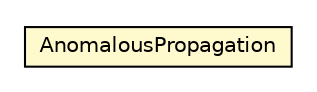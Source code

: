 #!/usr/local/bin/dot
#
# Class diagram 
# Generated by UMLGraph version R5_6-24-gf6e263 (http://www.umlgraph.org/)
#

digraph G {
	edge [fontname="Helvetica",fontsize=10,labelfontname="Helvetica",labelfontsize=10];
	node [fontname="Helvetica",fontsize=10,shape=plaintext];
	nodesep=0.25;
	ranksep=0.5;
	// com.google.cloud.public_datasets.nexrad2.APDetector.AnomalousPropagation
	c128 [label=<<table title="com.google.cloud.public_datasets.nexrad2.APDetector.AnomalousPropagation" border="0" cellborder="1" cellspacing="0" cellpadding="2" port="p" bgcolor="lemonChiffon" href="./APDetector.AnomalousPropagation.html">
		<tr><td><table border="0" cellspacing="0" cellpadding="1">
<tr><td align="center" balign="center"> AnomalousPropagation </td></tr>
		</table></td></tr>
		</table>>, URL="./APDetector.AnomalousPropagation.html", fontname="Helvetica", fontcolor="black", fontsize=10.0];
}

